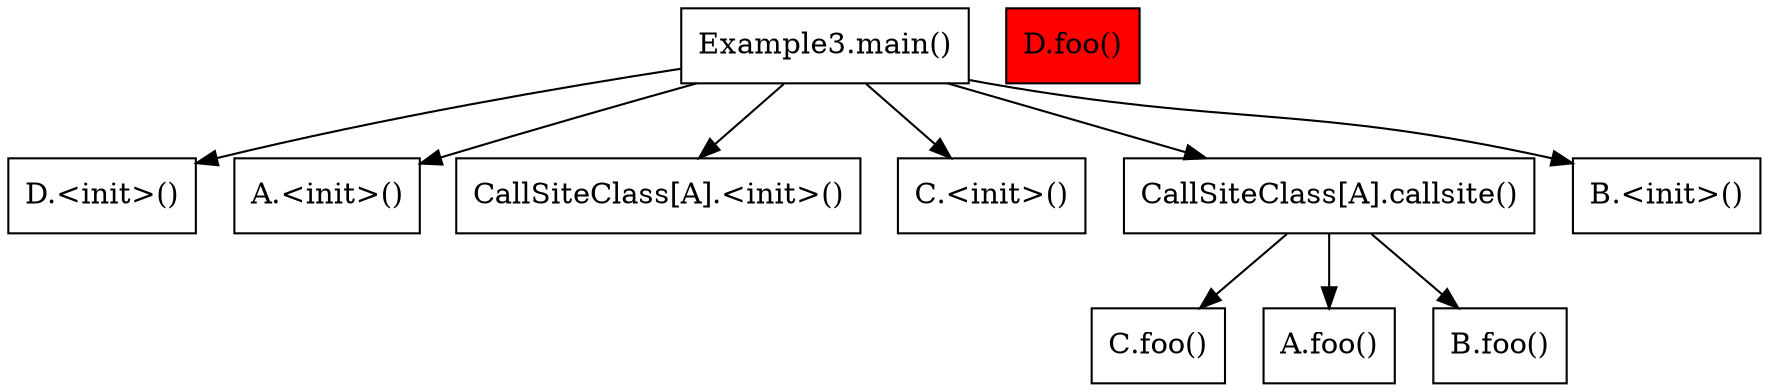 digraph CallGraph {
  node [shape=box];
  "C.foo()" [style=filled, fillcolor=white];
  "D.<init>()" [style=filled, fillcolor=white];
  "D.foo()" [style=filled, fillcolor=red];
  "Example3.main()" [style=filled, fillcolor=white];
  "A.foo()" [style=filled, fillcolor=white];
  "A.<init>()" [style=filled, fillcolor=white];
  "B.foo()" [style=filled, fillcolor=white];
  "CallSiteClass[A].<init>()" [style=filled, fillcolor=white];
  "C.<init>()" [style=filled, fillcolor=white];
  "CallSiteClass[A].callsite()" [style=filled, fillcolor=white];
  "B.<init>()" [style=filled, fillcolor=white];
  "Example3.main()" -> "C.<init>()";
  "Example3.main()" -> "CallSiteClass[A].callsite()";
  "Example3.main()" -> "A.<init>()";
  "Example3.main()" -> "CallSiteClass[A].<init>()";
  "CallSiteClass[A].callsite()" -> "A.foo()";
  "Example3.main()" -> "D.<init>()";
  "Example3.main()" -> "B.<init>()";
  "CallSiteClass[A].callsite()" -> "C.foo()";
  "CallSiteClass[A].callsite()" -> "B.foo()";
}
